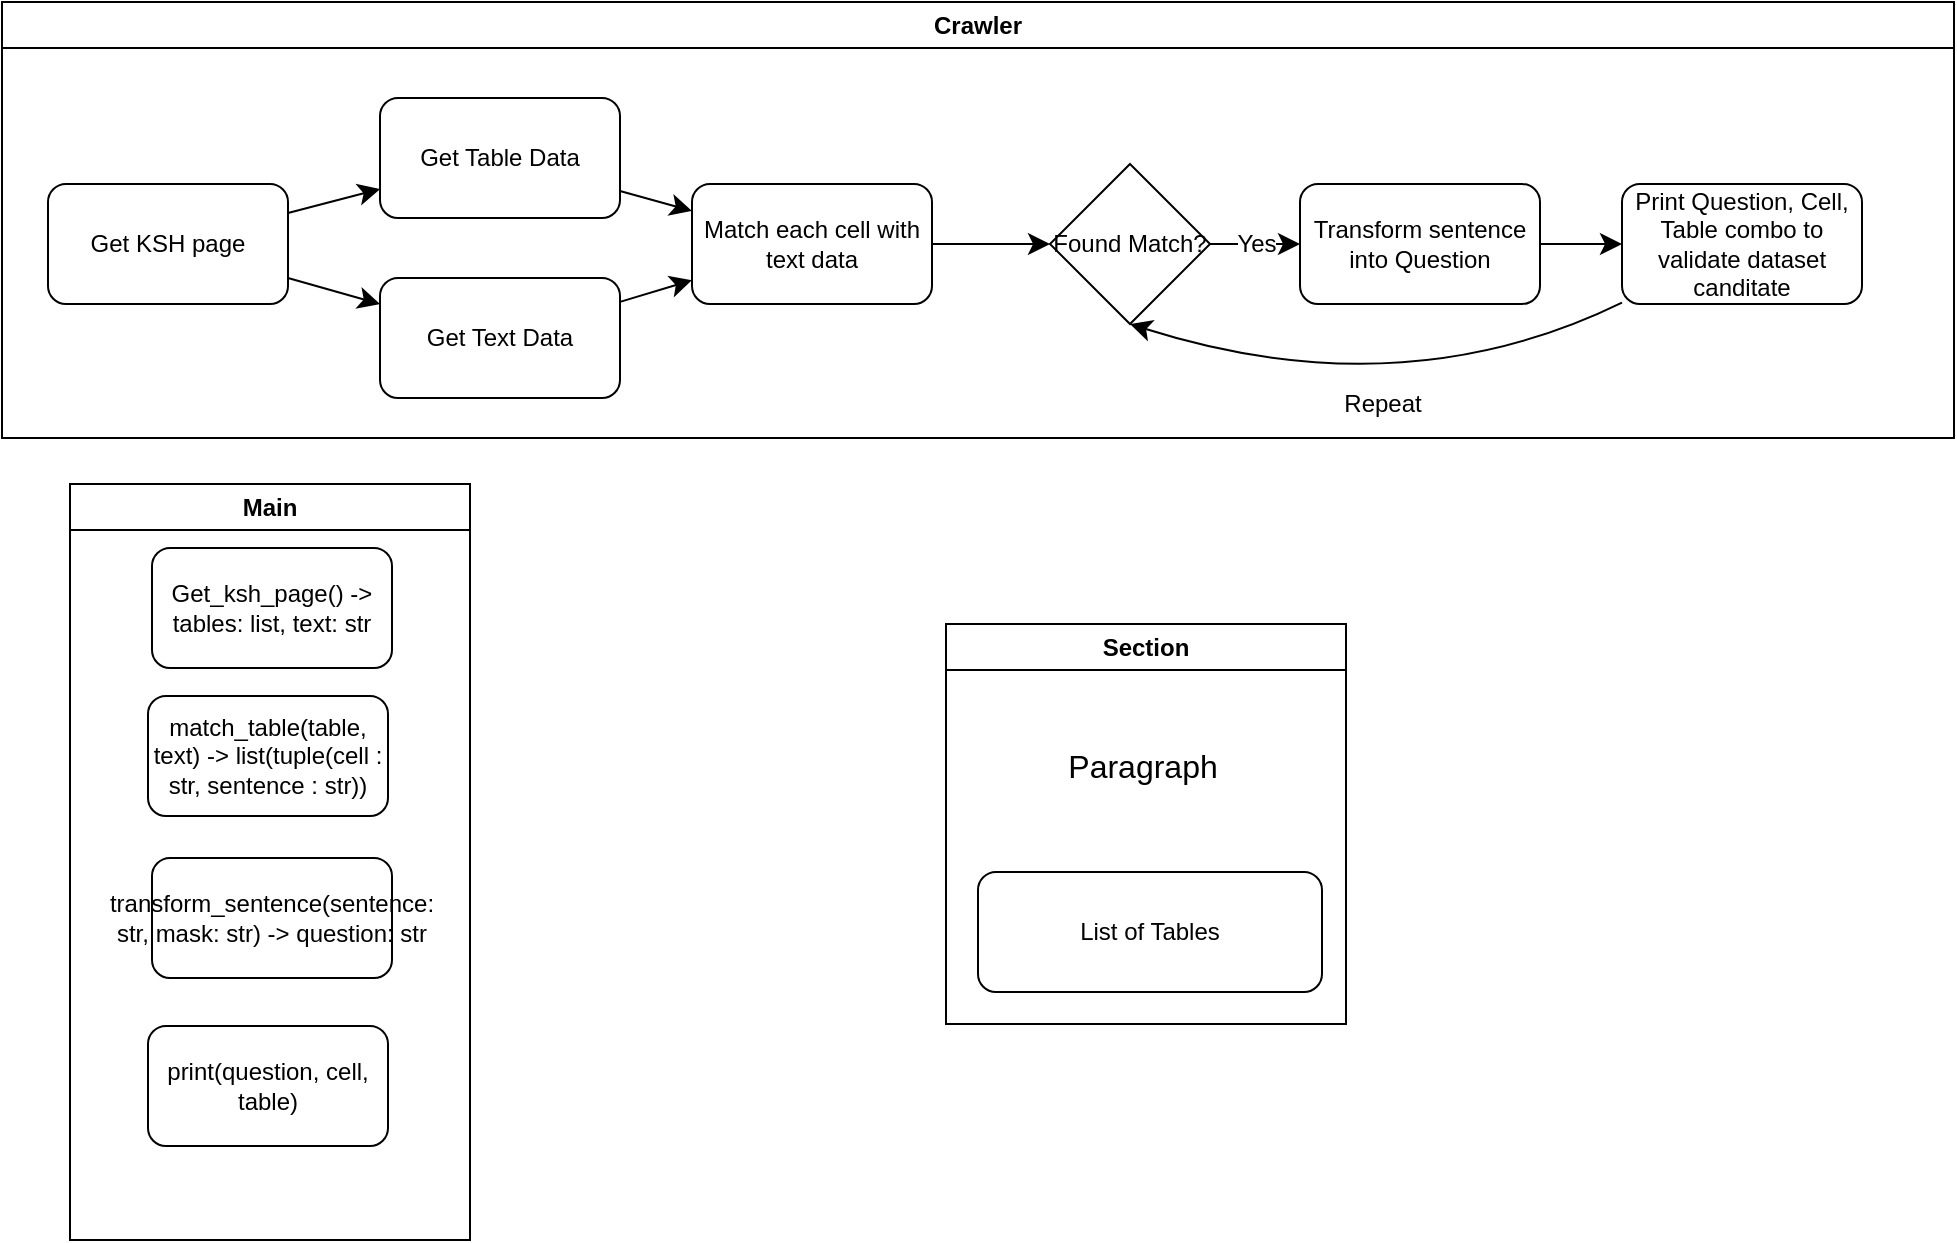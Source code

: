 <mxfile version="24.7.8">
  <diagram name="1 oldal" id="1YYB_vPDaQ-iKfjJItYT">
    <mxGraphModel dx="1389" dy="1011" grid="0" gridSize="10" guides="1" tooltips="1" connect="1" arrows="1" fold="1" page="0" pageScale="1" pageWidth="1600" pageHeight="900" math="0" shadow="0">
      <root>
        <mxCell id="0" />
        <mxCell id="1" parent="0" />
        <mxCell id="reCr0s6BiG_sX1XFupxH-2" value="Crawler" style="swimlane;whiteSpace=wrap;html=1;" parent="1" vertex="1">
          <mxGeometry x="-302" y="-122" width="976" height="218" as="geometry" />
        </mxCell>
        <mxCell id="reCr0s6BiG_sX1XFupxH-16" value="" style="edgeStyle=none;curved=1;rounded=0;orthogonalLoop=1;jettySize=auto;html=1;fontSize=12;startSize=8;endSize=8;" parent="reCr0s6BiG_sX1XFupxH-2" source="reCr0s6BiG_sX1XFupxH-3" target="reCr0s6BiG_sX1XFupxH-15" edge="1">
          <mxGeometry relative="1" as="geometry" />
        </mxCell>
        <mxCell id="reCr0s6BiG_sX1XFupxH-18" style="edgeStyle=none;curved=1;rounded=0;orthogonalLoop=1;jettySize=auto;html=1;fontSize=12;startSize=8;endSize=8;" parent="reCr0s6BiG_sX1XFupxH-2" source="reCr0s6BiG_sX1XFupxH-3" target="reCr0s6BiG_sX1XFupxH-17" edge="1">
          <mxGeometry relative="1" as="geometry" />
        </mxCell>
        <mxCell id="reCr0s6BiG_sX1XFupxH-3" value="Get KSH page" style="rounded=1;whiteSpace=wrap;html=1;" parent="reCr0s6BiG_sX1XFupxH-2" vertex="1">
          <mxGeometry x="23" y="91" width="120" height="60" as="geometry" />
        </mxCell>
        <mxCell id="reCr0s6BiG_sX1XFupxH-20" style="edgeStyle=none;curved=1;rounded=0;orthogonalLoop=1;jettySize=auto;html=1;fontSize=12;startSize=8;endSize=8;" parent="reCr0s6BiG_sX1XFupxH-2" source="reCr0s6BiG_sX1XFupxH-15" target="reCr0s6BiG_sX1XFupxH-19" edge="1">
          <mxGeometry relative="1" as="geometry" />
        </mxCell>
        <mxCell id="reCr0s6BiG_sX1XFupxH-15" value="Get Table Data" style="rounded=1;whiteSpace=wrap;html=1;" parent="reCr0s6BiG_sX1XFupxH-2" vertex="1">
          <mxGeometry x="189" y="48" width="120" height="60" as="geometry" />
        </mxCell>
        <mxCell id="reCr0s6BiG_sX1XFupxH-21" style="edgeStyle=none;curved=1;rounded=0;orthogonalLoop=1;jettySize=auto;html=1;fontSize=12;startSize=8;endSize=8;" parent="reCr0s6BiG_sX1XFupxH-2" source="reCr0s6BiG_sX1XFupxH-17" target="reCr0s6BiG_sX1XFupxH-19" edge="1">
          <mxGeometry relative="1" as="geometry" />
        </mxCell>
        <mxCell id="reCr0s6BiG_sX1XFupxH-17" value="Get Text Data" style="rounded=1;whiteSpace=wrap;html=1;" parent="reCr0s6BiG_sX1XFupxH-2" vertex="1">
          <mxGeometry x="189" y="138" width="120" height="60" as="geometry" />
        </mxCell>
        <mxCell id="reCr0s6BiG_sX1XFupxH-23" value="" style="edgeStyle=none;curved=1;rounded=0;orthogonalLoop=1;jettySize=auto;html=1;fontSize=12;startSize=8;endSize=8;" parent="reCr0s6BiG_sX1XFupxH-2" source="reCr0s6BiG_sX1XFupxH-19" target="reCr0s6BiG_sX1XFupxH-22" edge="1">
          <mxGeometry relative="1" as="geometry" />
        </mxCell>
        <mxCell id="reCr0s6BiG_sX1XFupxH-19" value="Match each cell with text data" style="rounded=1;whiteSpace=wrap;html=1;" parent="reCr0s6BiG_sX1XFupxH-2" vertex="1">
          <mxGeometry x="345" y="91" width="120" height="60" as="geometry" />
        </mxCell>
        <mxCell id="reCr0s6BiG_sX1XFupxH-25" value="Yes" style="edgeStyle=none;curved=1;rounded=0;orthogonalLoop=1;jettySize=auto;html=1;fontSize=12;startSize=8;endSize=8;" parent="reCr0s6BiG_sX1XFupxH-2" source="reCr0s6BiG_sX1XFupxH-22" target="reCr0s6BiG_sX1XFupxH-24" edge="1">
          <mxGeometry relative="1" as="geometry" />
        </mxCell>
        <mxCell id="reCr0s6BiG_sX1XFupxH-22" value="Found Match?" style="rhombus;whiteSpace=wrap;html=1;" parent="reCr0s6BiG_sX1XFupxH-2" vertex="1">
          <mxGeometry x="524" y="81" width="80" height="80" as="geometry" />
        </mxCell>
        <mxCell id="reCr0s6BiG_sX1XFupxH-27" value="" style="edgeStyle=none;curved=1;rounded=0;orthogonalLoop=1;jettySize=auto;html=1;fontSize=12;startSize=8;endSize=8;" parent="reCr0s6BiG_sX1XFupxH-2" source="reCr0s6BiG_sX1XFupxH-24" target="reCr0s6BiG_sX1XFupxH-26" edge="1">
          <mxGeometry relative="1" as="geometry" />
        </mxCell>
        <mxCell id="reCr0s6BiG_sX1XFupxH-24" value="Transform sentence into Question" style="rounded=1;whiteSpace=wrap;html=1;" parent="reCr0s6BiG_sX1XFupxH-2" vertex="1">
          <mxGeometry x="649" y="91" width="120" height="60" as="geometry" />
        </mxCell>
        <mxCell id="reCr0s6BiG_sX1XFupxH-28" value="Repeat" style="edgeStyle=none;curved=1;rounded=0;orthogonalLoop=1;jettySize=auto;html=1;entryX=0.5;entryY=1;entryDx=0;entryDy=0;fontSize=12;startSize=8;endSize=8;" parent="reCr0s6BiG_sX1XFupxH-2" source="reCr0s6BiG_sX1XFupxH-26" target="reCr0s6BiG_sX1XFupxH-22" edge="1">
          <mxGeometry relative="1" as="geometry">
            <Array as="points">
              <mxPoint x="700" y="204" />
            </Array>
          </mxGeometry>
        </mxCell>
        <mxCell id="reCr0s6BiG_sX1XFupxH-26" value="Print Question, Cell, Table combo to validate dataset canditate" style="rounded=1;whiteSpace=wrap;html=1;" parent="reCr0s6BiG_sX1XFupxH-2" vertex="1">
          <mxGeometry x="810" y="91" width="120" height="60" as="geometry" />
        </mxCell>
        <mxCell id="reCr0s6BiG_sX1XFupxH-34" value="Main" style="swimlane;whiteSpace=wrap;html=1;" parent="1" vertex="1">
          <mxGeometry x="-268" y="119" width="200" height="378" as="geometry" />
        </mxCell>
        <mxCell id="reCr0s6BiG_sX1XFupxH-30" value="Get_ksh_page() -&amp;gt; tables: list, text: str" style="rounded=1;whiteSpace=wrap;html=1;" parent="reCr0s6BiG_sX1XFupxH-34" vertex="1">
          <mxGeometry x="41" y="32" width="120" height="60" as="geometry" />
        </mxCell>
        <mxCell id="reCr0s6BiG_sX1XFupxH-31" value="match_table(table, text) -&amp;gt; list(tuple(cell : str, sentence : str))" style="rounded=1;whiteSpace=wrap;html=1;" parent="reCr0s6BiG_sX1XFupxH-34" vertex="1">
          <mxGeometry x="39" y="106" width="120" height="60" as="geometry" />
        </mxCell>
        <mxCell id="reCr0s6BiG_sX1XFupxH-32" value="transform_sentence(sentence: str,&amp;nbsp;&lt;span style=&quot;background-color: initial;&quot;&gt;mask: str) -&amp;gt; question: str&lt;/span&gt;" style="rounded=1;whiteSpace=wrap;html=1;" parent="reCr0s6BiG_sX1XFupxH-34" vertex="1">
          <mxGeometry x="41" y="187" width="120" height="60" as="geometry" />
        </mxCell>
        <mxCell id="reCr0s6BiG_sX1XFupxH-33" value="print(question, cell, table)" style="rounded=1;whiteSpace=wrap;html=1;" parent="reCr0s6BiG_sX1XFupxH-34" vertex="1">
          <mxGeometry x="39" y="271" width="120" height="60" as="geometry" />
        </mxCell>
        <mxCell id="qyAPfRYY0-If3j9Cz7S8-2" value="Section" style="swimlane;whiteSpace=wrap;html=1;" vertex="1" parent="1">
          <mxGeometry x="170" y="189" width="200" height="200" as="geometry" />
        </mxCell>
        <mxCell id="qyAPfRYY0-If3j9Cz7S8-5" value="Paragraph" style="text;html=1;align=center;verticalAlign=middle;whiteSpace=wrap;rounded=0;fontSize=16;" vertex="1" parent="qyAPfRYY0-If3j9Cz7S8-2">
          <mxGeometry x="7" y="29" width="183" height="83" as="geometry" />
        </mxCell>
        <mxCell id="qyAPfRYY0-If3j9Cz7S8-7" value="List of Tables" style="rounded=1;whiteSpace=wrap;html=1;" vertex="1" parent="qyAPfRYY0-If3j9Cz7S8-2">
          <mxGeometry x="16" y="124" width="172" height="60" as="geometry" />
        </mxCell>
      </root>
    </mxGraphModel>
  </diagram>
</mxfile>
